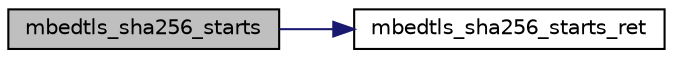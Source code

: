 digraph "mbedtls_sha256_starts"
{
 // LATEX_PDF_SIZE
  edge [fontname="Helvetica",fontsize="10",labelfontname="Helvetica",labelfontsize="10"];
  node [fontname="Helvetica",fontsize="10",shape=record];
  rankdir="LR";
  Node1 [label="mbedtls_sha256_starts",height=0.2,width=0.4,color="black", fillcolor="grey75", style="filled", fontcolor="black",tooltip="This function starts a SHA-224 or SHA-256 checksum calculation."];
  Node1 -> Node2 [color="midnightblue",fontsize="10",style="solid",fontname="Helvetica"];
  Node2 [label="mbedtls_sha256_starts_ret",height=0.2,width=0.4,color="black", fillcolor="white", style="filled",URL="$da/d01/sha256_8c.html#af7feb61e3727df3ea4bb1bb08537934e",tooltip="This function starts a SHA-224 or SHA-256 checksum calculation."];
}
